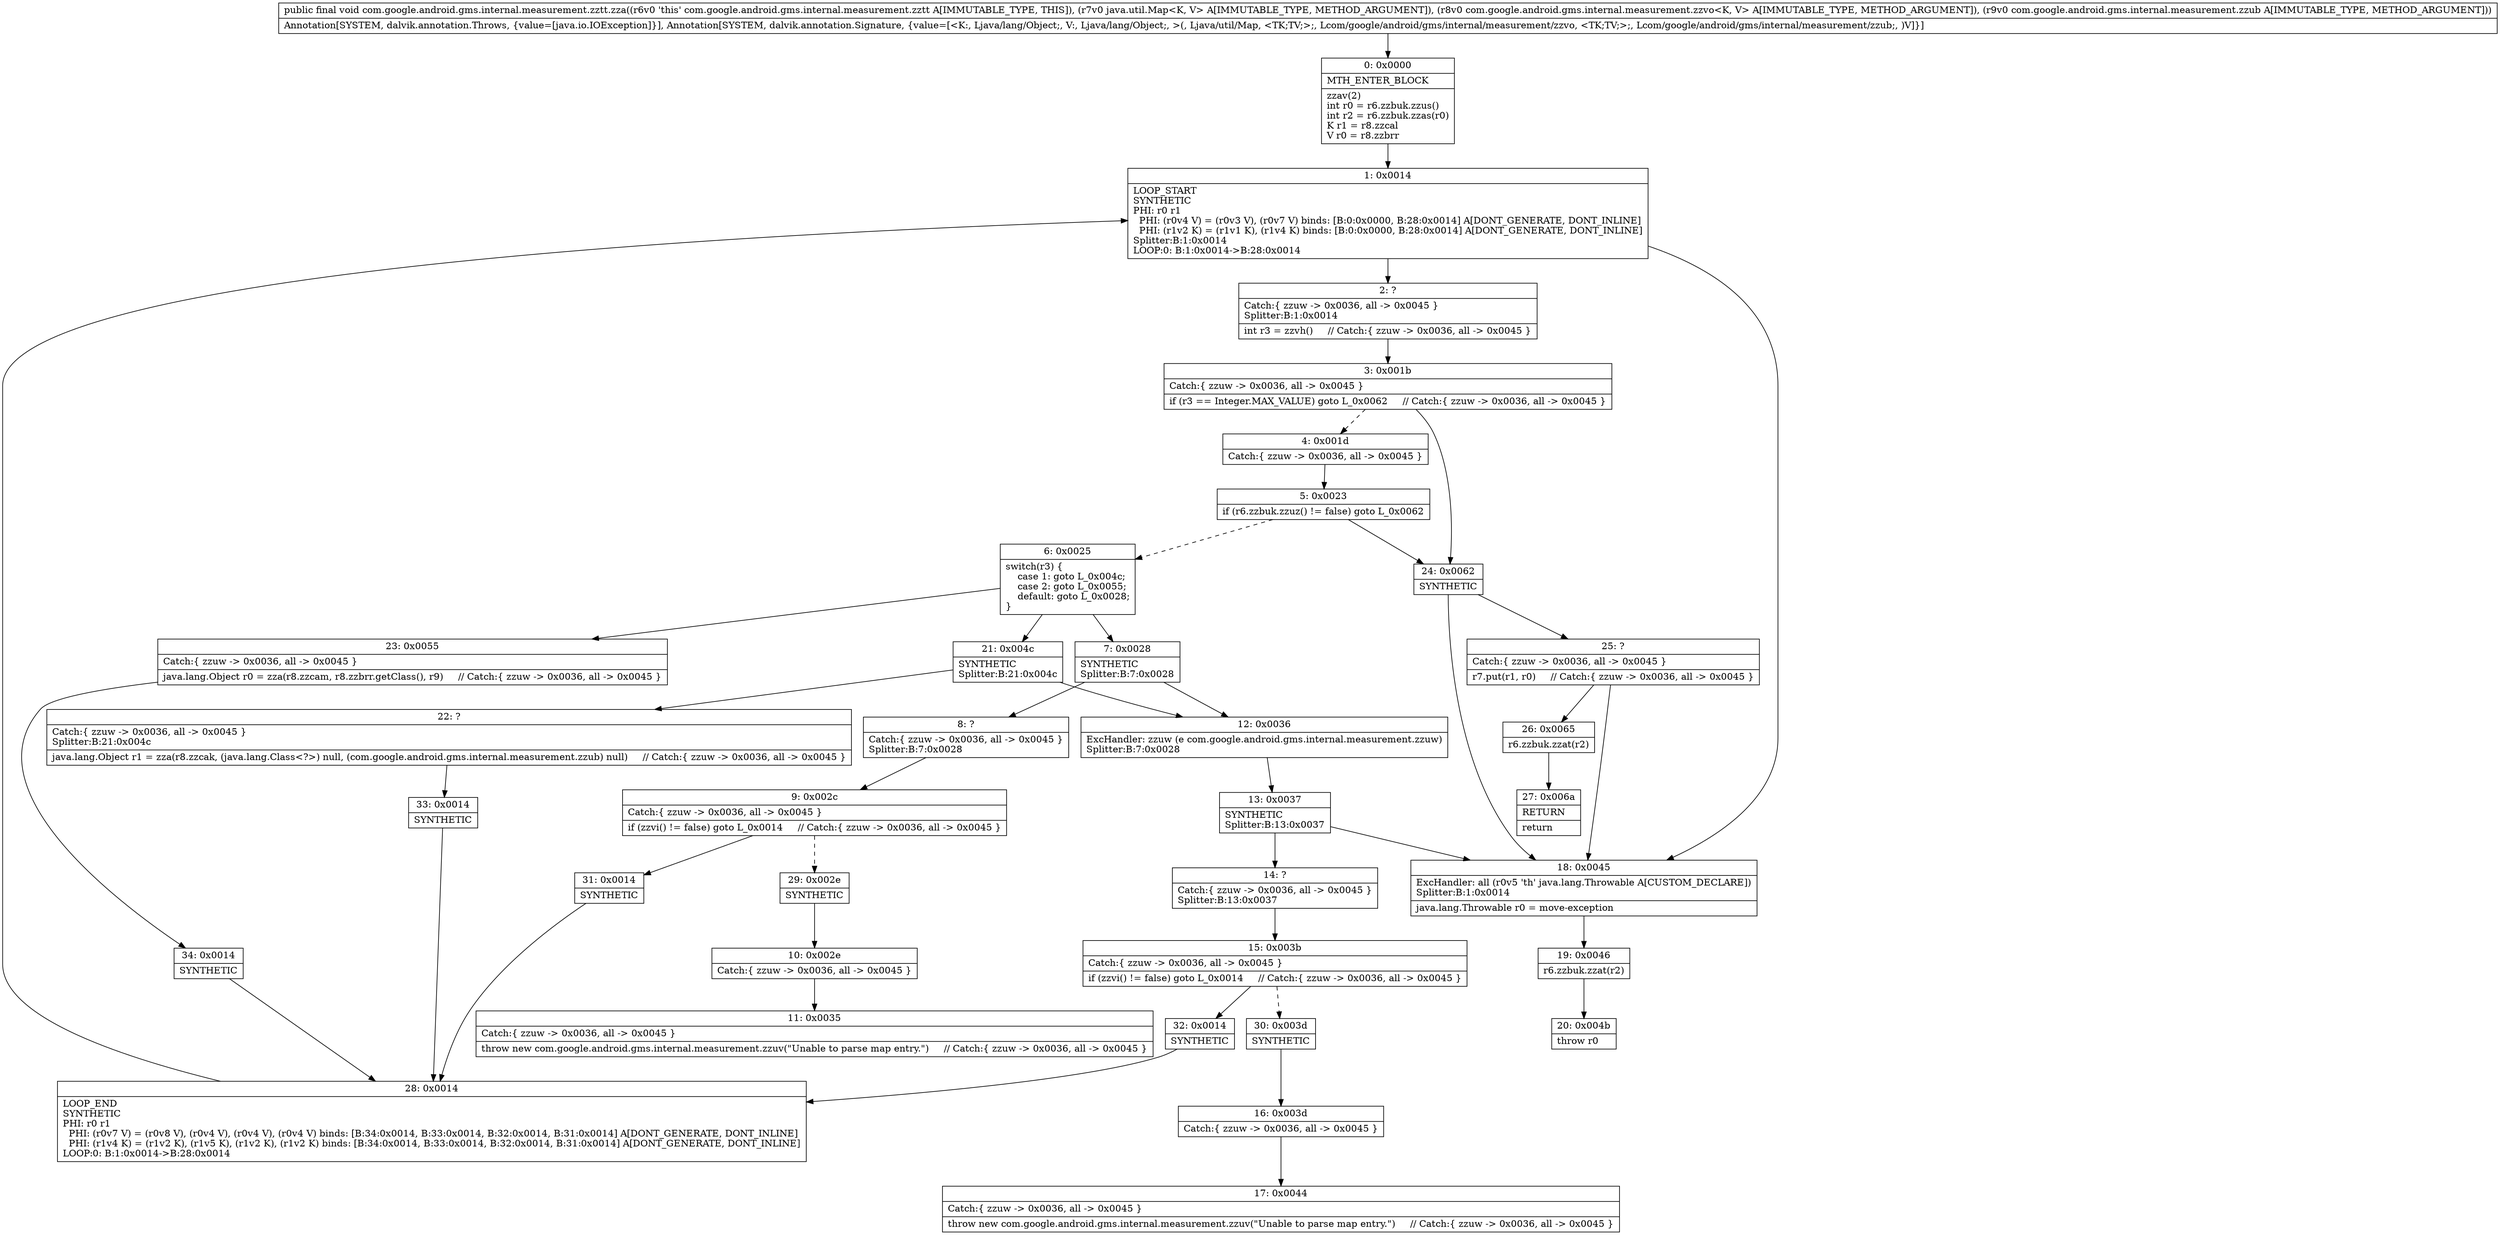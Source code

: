 digraph "CFG forcom.google.android.gms.internal.measurement.zztt.zza(Ljava\/util\/Map;Lcom\/google\/android\/gms\/internal\/measurement\/zzvo;Lcom\/google\/android\/gms\/internal\/measurement\/zzub;)V" {
Node_0 [shape=record,label="{0\:\ 0x0000|MTH_ENTER_BLOCK\l|zzav(2)\lint r0 = r6.zzbuk.zzus()\lint r2 = r6.zzbuk.zzas(r0)\lK r1 = r8.zzcal\lV r0 = r8.zzbrr\l}"];
Node_1 [shape=record,label="{1\:\ 0x0014|LOOP_START\lSYNTHETIC\lPHI: r0 r1 \l  PHI: (r0v4 V) = (r0v3 V), (r0v7 V) binds: [B:0:0x0000, B:28:0x0014] A[DONT_GENERATE, DONT_INLINE]\l  PHI: (r1v2 K) = (r1v1 K), (r1v4 K) binds: [B:0:0x0000, B:28:0x0014] A[DONT_GENERATE, DONT_INLINE]\lSplitter:B:1:0x0014\lLOOP:0: B:1:0x0014\-\>B:28:0x0014\l}"];
Node_2 [shape=record,label="{2\:\ ?|Catch:\{ zzuw \-\> 0x0036, all \-\> 0x0045 \}\lSplitter:B:1:0x0014\l|int r3 = zzvh()     \/\/ Catch:\{ zzuw \-\> 0x0036, all \-\> 0x0045 \}\l}"];
Node_3 [shape=record,label="{3\:\ 0x001b|Catch:\{ zzuw \-\> 0x0036, all \-\> 0x0045 \}\l|if (r3 == Integer.MAX_VALUE) goto L_0x0062     \/\/ Catch:\{ zzuw \-\> 0x0036, all \-\> 0x0045 \}\l}"];
Node_4 [shape=record,label="{4\:\ 0x001d|Catch:\{ zzuw \-\> 0x0036, all \-\> 0x0045 \}\l}"];
Node_5 [shape=record,label="{5\:\ 0x0023|if (r6.zzbuk.zzuz() != false) goto L_0x0062\l}"];
Node_6 [shape=record,label="{6\:\ 0x0025|switch(r3) \{\l    case 1: goto L_0x004c;\l    case 2: goto L_0x0055;\l    default: goto L_0x0028;\l\}\l}"];
Node_7 [shape=record,label="{7\:\ 0x0028|SYNTHETIC\lSplitter:B:7:0x0028\l}"];
Node_8 [shape=record,label="{8\:\ ?|Catch:\{ zzuw \-\> 0x0036, all \-\> 0x0045 \}\lSplitter:B:7:0x0028\l}"];
Node_9 [shape=record,label="{9\:\ 0x002c|Catch:\{ zzuw \-\> 0x0036, all \-\> 0x0045 \}\l|if (zzvi() != false) goto L_0x0014     \/\/ Catch:\{ zzuw \-\> 0x0036, all \-\> 0x0045 \}\l}"];
Node_10 [shape=record,label="{10\:\ 0x002e|Catch:\{ zzuw \-\> 0x0036, all \-\> 0x0045 \}\l}"];
Node_11 [shape=record,label="{11\:\ 0x0035|Catch:\{ zzuw \-\> 0x0036, all \-\> 0x0045 \}\l|throw new com.google.android.gms.internal.measurement.zzuv(\"Unable to parse map entry.\")     \/\/ Catch:\{ zzuw \-\> 0x0036, all \-\> 0x0045 \}\l}"];
Node_12 [shape=record,label="{12\:\ 0x0036|ExcHandler: zzuw (e com.google.android.gms.internal.measurement.zzuw)\lSplitter:B:7:0x0028\l}"];
Node_13 [shape=record,label="{13\:\ 0x0037|SYNTHETIC\lSplitter:B:13:0x0037\l}"];
Node_14 [shape=record,label="{14\:\ ?|Catch:\{ zzuw \-\> 0x0036, all \-\> 0x0045 \}\lSplitter:B:13:0x0037\l}"];
Node_15 [shape=record,label="{15\:\ 0x003b|Catch:\{ zzuw \-\> 0x0036, all \-\> 0x0045 \}\l|if (zzvi() != false) goto L_0x0014     \/\/ Catch:\{ zzuw \-\> 0x0036, all \-\> 0x0045 \}\l}"];
Node_16 [shape=record,label="{16\:\ 0x003d|Catch:\{ zzuw \-\> 0x0036, all \-\> 0x0045 \}\l}"];
Node_17 [shape=record,label="{17\:\ 0x0044|Catch:\{ zzuw \-\> 0x0036, all \-\> 0x0045 \}\l|throw new com.google.android.gms.internal.measurement.zzuv(\"Unable to parse map entry.\")     \/\/ Catch:\{ zzuw \-\> 0x0036, all \-\> 0x0045 \}\l}"];
Node_18 [shape=record,label="{18\:\ 0x0045|ExcHandler: all (r0v5 'th' java.lang.Throwable A[CUSTOM_DECLARE])\lSplitter:B:1:0x0014\l|java.lang.Throwable r0 = move\-exception\l}"];
Node_19 [shape=record,label="{19\:\ 0x0046|r6.zzbuk.zzat(r2)\l}"];
Node_20 [shape=record,label="{20\:\ 0x004b|throw r0\l}"];
Node_21 [shape=record,label="{21\:\ 0x004c|SYNTHETIC\lSplitter:B:21:0x004c\l}"];
Node_22 [shape=record,label="{22\:\ ?|Catch:\{ zzuw \-\> 0x0036, all \-\> 0x0045 \}\lSplitter:B:21:0x004c\l|java.lang.Object r1 = zza(r8.zzcak, (java.lang.Class\<?\>) null, (com.google.android.gms.internal.measurement.zzub) null)     \/\/ Catch:\{ zzuw \-\> 0x0036, all \-\> 0x0045 \}\l}"];
Node_23 [shape=record,label="{23\:\ 0x0055|Catch:\{ zzuw \-\> 0x0036, all \-\> 0x0045 \}\l|java.lang.Object r0 = zza(r8.zzcam, r8.zzbrr.getClass(), r9)     \/\/ Catch:\{ zzuw \-\> 0x0036, all \-\> 0x0045 \}\l}"];
Node_24 [shape=record,label="{24\:\ 0x0062|SYNTHETIC\l}"];
Node_25 [shape=record,label="{25\:\ ?|Catch:\{ zzuw \-\> 0x0036, all \-\> 0x0045 \}\l|r7.put(r1, r0)     \/\/ Catch:\{ zzuw \-\> 0x0036, all \-\> 0x0045 \}\l}"];
Node_26 [shape=record,label="{26\:\ 0x0065|r6.zzbuk.zzat(r2)\l}"];
Node_27 [shape=record,label="{27\:\ 0x006a|RETURN\l|return\l}"];
Node_28 [shape=record,label="{28\:\ 0x0014|LOOP_END\lSYNTHETIC\lPHI: r0 r1 \l  PHI: (r0v7 V) = (r0v8 V), (r0v4 V), (r0v4 V), (r0v4 V) binds: [B:34:0x0014, B:33:0x0014, B:32:0x0014, B:31:0x0014] A[DONT_GENERATE, DONT_INLINE]\l  PHI: (r1v4 K) = (r1v2 K), (r1v5 K), (r1v2 K), (r1v2 K) binds: [B:34:0x0014, B:33:0x0014, B:32:0x0014, B:31:0x0014] A[DONT_GENERATE, DONT_INLINE]\lLOOP:0: B:1:0x0014\-\>B:28:0x0014\l}"];
Node_29 [shape=record,label="{29\:\ 0x002e|SYNTHETIC\l}"];
Node_30 [shape=record,label="{30\:\ 0x003d|SYNTHETIC\l}"];
Node_31 [shape=record,label="{31\:\ 0x0014|SYNTHETIC\l}"];
Node_32 [shape=record,label="{32\:\ 0x0014|SYNTHETIC\l}"];
Node_33 [shape=record,label="{33\:\ 0x0014|SYNTHETIC\l}"];
Node_34 [shape=record,label="{34\:\ 0x0014|SYNTHETIC\l}"];
MethodNode[shape=record,label="{public final void com.google.android.gms.internal.measurement.zztt.zza((r6v0 'this' com.google.android.gms.internal.measurement.zztt A[IMMUTABLE_TYPE, THIS]), (r7v0 java.util.Map\<K, V\> A[IMMUTABLE_TYPE, METHOD_ARGUMENT]), (r8v0 com.google.android.gms.internal.measurement.zzvo\<K, V\> A[IMMUTABLE_TYPE, METHOD_ARGUMENT]), (r9v0 com.google.android.gms.internal.measurement.zzub A[IMMUTABLE_TYPE, METHOD_ARGUMENT]))  | Annotation[SYSTEM, dalvik.annotation.Throws, \{value=[java.io.IOException]\}], Annotation[SYSTEM, dalvik.annotation.Signature, \{value=[\<K:, Ljava\/lang\/Object;, V:, Ljava\/lang\/Object;, \>(, Ljava\/util\/Map, \<TK;TV;\>;, Lcom\/google\/android\/gms\/internal\/measurement\/zzvo, \<TK;TV;\>;, Lcom\/google\/android\/gms\/internal\/measurement\/zzub;, )V]\}]\l}"];
MethodNode -> Node_0;
Node_0 -> Node_1;
Node_1 -> Node_2;
Node_1 -> Node_18;
Node_2 -> Node_3;
Node_3 -> Node_4[style=dashed];
Node_3 -> Node_24;
Node_4 -> Node_5;
Node_5 -> Node_6[style=dashed];
Node_5 -> Node_24;
Node_6 -> Node_7;
Node_6 -> Node_21;
Node_6 -> Node_23;
Node_7 -> Node_8;
Node_7 -> Node_12;
Node_8 -> Node_9;
Node_9 -> Node_29[style=dashed];
Node_9 -> Node_31;
Node_10 -> Node_11;
Node_12 -> Node_13;
Node_13 -> Node_14;
Node_13 -> Node_18;
Node_14 -> Node_15;
Node_15 -> Node_30[style=dashed];
Node_15 -> Node_32;
Node_16 -> Node_17;
Node_18 -> Node_19;
Node_19 -> Node_20;
Node_21 -> Node_22;
Node_21 -> Node_12;
Node_22 -> Node_33;
Node_23 -> Node_34;
Node_24 -> Node_25;
Node_24 -> Node_18;
Node_25 -> Node_26;
Node_25 -> Node_18;
Node_26 -> Node_27;
Node_28 -> Node_1;
Node_29 -> Node_10;
Node_30 -> Node_16;
Node_31 -> Node_28;
Node_32 -> Node_28;
Node_33 -> Node_28;
Node_34 -> Node_28;
}


